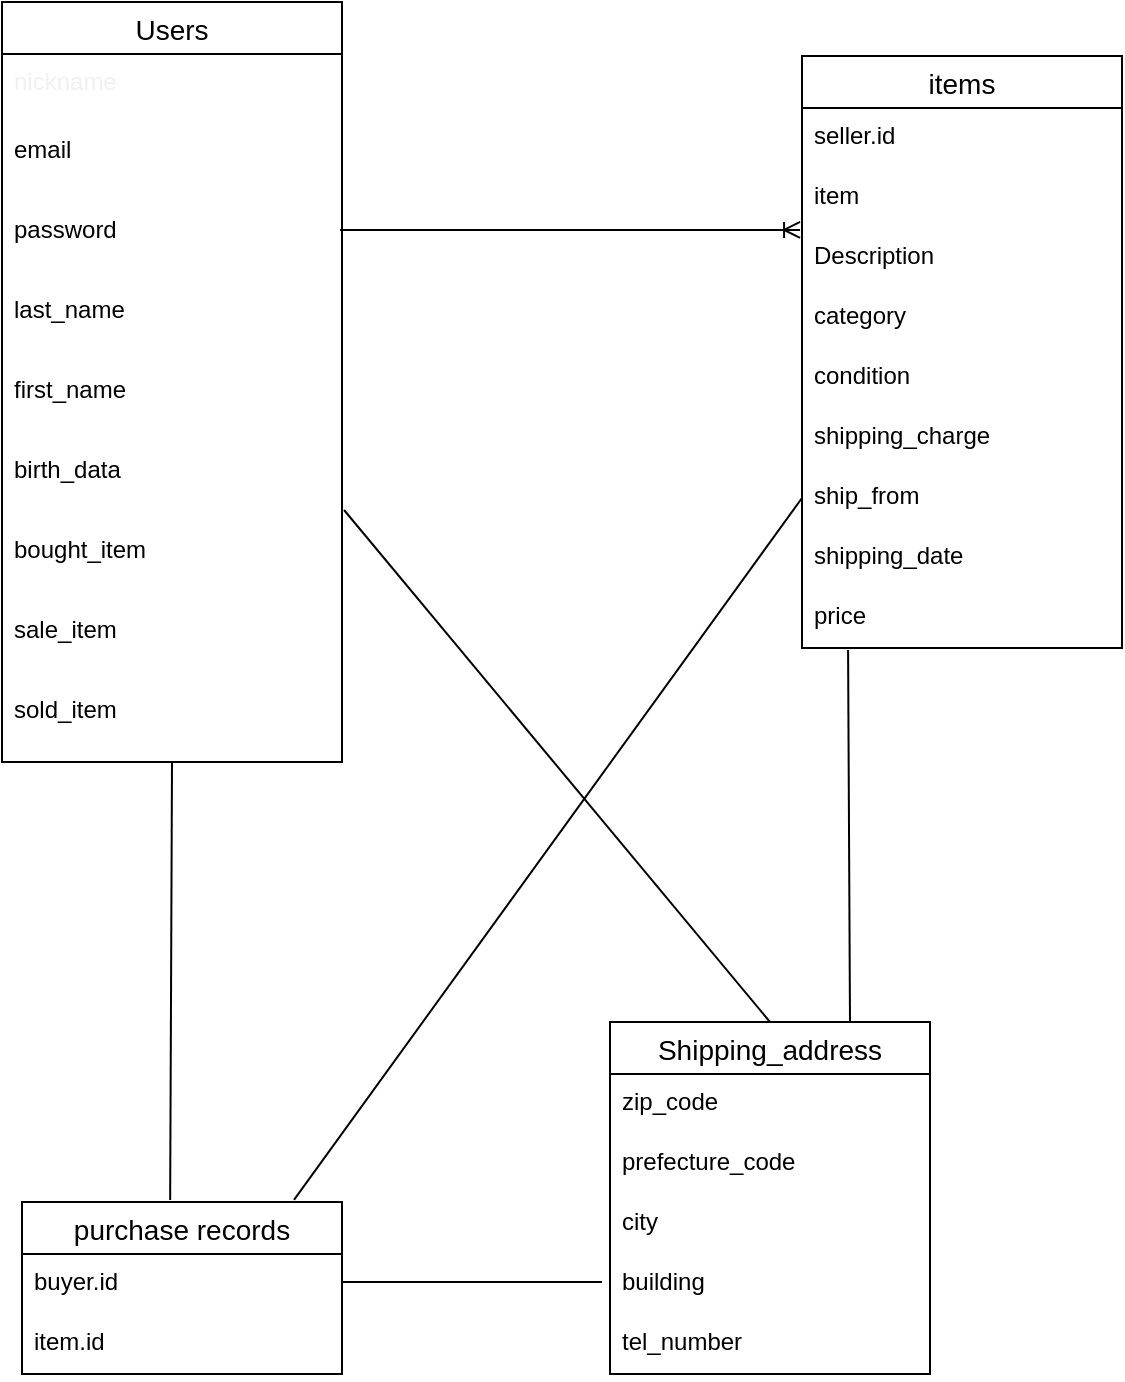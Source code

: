 <mxfile version="13.10.0" type="embed">
    <diagram id="0Mnj3CbQkeVe8acncGgu" name="Page-1">
        <mxGraphModel dx="621" dy="680" grid="1" gridSize="10" guides="1" tooltips="1" connect="1" arrows="1" fold="1" page="1" pageScale="1" pageWidth="827" pageHeight="1169" math="0" shadow="0">
            <root>
                <mxCell id="0"/>
                <mxCell id="1" parent="0"/>
                <mxCell id="2" value="Users" style="swimlane;fontStyle=0;childLayout=stackLayout;horizontal=1;startSize=26;horizontalStack=0;resizeParent=1;resizeParentMax=0;resizeLast=0;collapsible=1;marginBottom=0;align=center;fontSize=14;shadow=0;direction=east;" vertex="1" parent="1">
                    <mxGeometry x="30" y="270" width="170" height="380" as="geometry">
                        <mxRectangle x="30" y="270" width="70" height="26" as="alternateBounds"/>
                    </mxGeometry>
                </mxCell>
                <mxCell id="3" value="nickname" style="text;strokeColor=none;fillColor=none;spacingLeft=4;spacingRight=4;overflow=hidden;rotatable=0;points=[[0,0.5],[1,0.5]];portConstraint=eastwest;fontSize=12;fontColor=#F0F0F0;" vertex="1" parent="2">
                    <mxGeometry y="26" width="170" height="34" as="geometry"/>
                </mxCell>
                <mxCell id="4" value="email" style="text;strokeColor=none;fillColor=none;spacingLeft=4;spacingRight=4;overflow=hidden;rotatable=0;points=[[0,0.5],[1,0.5]];portConstraint=eastwest;fontSize=12;" vertex="1" parent="2">
                    <mxGeometry y="60" width="170" height="40" as="geometry"/>
                </mxCell>
                <mxCell id="5" value="password" style="text;strokeColor=none;fillColor=none;spacingLeft=4;spacingRight=4;overflow=hidden;rotatable=0;points=[[0,0.5],[1,0.5]];portConstraint=eastwest;fontSize=12;" vertex="1" parent="2">
                    <mxGeometry y="100" width="170" height="40" as="geometry"/>
                </mxCell>
                <mxCell id="13" value="last_name" style="text;strokeColor=none;fillColor=none;spacingLeft=4;spacingRight=4;overflow=hidden;rotatable=0;points=[[0,0.5],[1,0.5]];portConstraint=eastwest;fontSize=12;" vertex="1" parent="2">
                    <mxGeometry y="140" width="170" height="40" as="geometry"/>
                </mxCell>
                <mxCell id="14" value="first_name" style="text;strokeColor=none;fillColor=none;spacingLeft=4;spacingRight=4;overflow=hidden;rotatable=0;points=[[0,0.5],[1,0.5]];portConstraint=eastwest;fontSize=12;" vertex="1" parent="2">
                    <mxGeometry y="180" width="170" height="40" as="geometry"/>
                </mxCell>
                <mxCell id="15" value="birth_data" style="text;strokeColor=none;fillColor=none;spacingLeft=4;spacingRight=4;overflow=hidden;rotatable=0;points=[[0,0.5],[1,0.5]];portConstraint=eastwest;fontSize=12;" vertex="1" parent="2">
                    <mxGeometry y="220" width="170" height="40" as="geometry"/>
                </mxCell>
                <mxCell id="16" value="bought_item" style="text;strokeColor=none;fillColor=none;spacingLeft=4;spacingRight=4;overflow=hidden;rotatable=0;points=[[0,0.5],[1,0.5]];portConstraint=eastwest;fontSize=12;" vertex="1" parent="2">
                    <mxGeometry y="260" width="170" height="40" as="geometry"/>
                </mxCell>
                <mxCell id="17" value="sale_item" style="text;strokeColor=none;fillColor=none;spacingLeft=4;spacingRight=4;overflow=hidden;rotatable=0;points=[[0,0.5],[1,0.5]];portConstraint=eastwest;fontSize=12;" vertex="1" parent="2">
                    <mxGeometry y="300" width="170" height="40" as="geometry"/>
                </mxCell>
                <mxCell id="18" value="sold_item" style="text;strokeColor=none;fillColor=none;spacingLeft=4;spacingRight=4;overflow=hidden;rotatable=0;points=[[0,0.5],[1,0.5]];portConstraint=eastwest;fontSize=12;" vertex="1" parent="2">
                    <mxGeometry y="340" width="170" height="40" as="geometry"/>
                </mxCell>
                <mxCell id="19" value="items" style="swimlane;fontStyle=0;childLayout=stackLayout;horizontal=1;startSize=26;horizontalStack=0;resizeParent=1;resizeParentMax=0;resizeLast=0;collapsible=1;marginBottom=0;align=center;fontSize=14;shadow=0;" vertex="1" parent="1">
                    <mxGeometry x="430" y="297" width="160" height="296" as="geometry"/>
                </mxCell>
                <mxCell id="23" value="seller.id" style="text;strokeColor=none;fillColor=none;spacingLeft=4;spacingRight=4;overflow=hidden;rotatable=0;points=[[0,0.5],[1,0.5]];portConstraint=eastwest;fontSize=12;" vertex="1" parent="19">
                    <mxGeometry y="26" width="160" height="30" as="geometry"/>
                </mxCell>
                <mxCell id="24" value="item" style="text;strokeColor=none;fillColor=none;spacingLeft=4;spacingRight=4;overflow=hidden;rotatable=0;points=[[0,0.5],[1,0.5]];portConstraint=eastwest;fontSize=12;" vertex="1" parent="19">
                    <mxGeometry y="56" width="160" height="30" as="geometry"/>
                </mxCell>
                <mxCell id="21" value="Description" style="text;strokeColor=none;fillColor=none;spacingLeft=4;spacingRight=4;overflow=hidden;rotatable=0;points=[[0,0.5],[1,0.5]];portConstraint=eastwest;fontSize=12;" vertex="1" parent="19">
                    <mxGeometry y="86" width="160" height="30" as="geometry"/>
                </mxCell>
                <mxCell id="26" value="category" style="text;strokeColor=none;fillColor=none;spacingLeft=4;spacingRight=4;overflow=hidden;rotatable=0;points=[[0,0.5],[1,0.5]];portConstraint=eastwest;fontSize=12;" vertex="1" parent="19">
                    <mxGeometry y="116" width="160" height="30" as="geometry"/>
                </mxCell>
                <mxCell id="27" value="condition" style="text;strokeColor=none;fillColor=none;spacingLeft=4;spacingRight=4;overflow=hidden;rotatable=0;points=[[0,0.5],[1,0.5]];portConstraint=eastwest;fontSize=12;" vertex="1" parent="19">
                    <mxGeometry y="146" width="160" height="30" as="geometry"/>
                </mxCell>
                <mxCell id="28" value="shipping_charge" style="text;strokeColor=none;fillColor=none;spacingLeft=4;spacingRight=4;overflow=hidden;rotatable=0;points=[[0,0.5],[1,0.5]];portConstraint=eastwest;fontSize=12;" vertex="1" parent="19">
                    <mxGeometry y="176" width="160" height="30" as="geometry"/>
                </mxCell>
                <mxCell id="29" value="ship_from" style="text;strokeColor=none;fillColor=none;spacingLeft=4;spacingRight=4;overflow=hidden;rotatable=0;points=[[0,0.5],[1,0.5]];portConstraint=eastwest;fontSize=12;" vertex="1" parent="19">
                    <mxGeometry y="206" width="160" height="30" as="geometry"/>
                </mxCell>
                <mxCell id="31" value="shipping_date" style="text;strokeColor=none;fillColor=none;spacingLeft=4;spacingRight=4;overflow=hidden;rotatable=0;points=[[0,0.5],[1,0.5]];portConstraint=eastwest;fontSize=12;" vertex="1" parent="19">
                    <mxGeometry y="236" width="160" height="30" as="geometry"/>
                </mxCell>
                <mxCell id="22" value="price" style="text;strokeColor=none;fillColor=none;spacingLeft=4;spacingRight=4;overflow=hidden;rotatable=0;points=[[0,0.5],[1,0.5]];portConstraint=eastwest;fontSize=12;" vertex="1" parent="19">
                    <mxGeometry y="266" width="160" height="30" as="geometry"/>
                </mxCell>
                <mxCell id="32" value="purchase records" style="swimlane;fontStyle=0;childLayout=stackLayout;horizontal=1;startSize=26;horizontalStack=0;resizeParent=1;resizeParentMax=0;resizeLast=0;collapsible=1;marginBottom=0;align=center;fontSize=14;shadow=0;" vertex="1" parent="1">
                    <mxGeometry x="40" y="870" width="160" height="86" as="geometry"/>
                </mxCell>
                <mxCell id="33" value="buyer.id" style="text;strokeColor=none;fillColor=none;spacingLeft=4;spacingRight=4;overflow=hidden;rotatable=0;points=[[0,0.5],[1,0.5]];portConstraint=eastwest;fontSize=12;" vertex="1" parent="32">
                    <mxGeometry y="26" width="160" height="30" as="geometry"/>
                </mxCell>
                <mxCell id="34" value="item.id" style="text;strokeColor=none;fillColor=none;spacingLeft=4;spacingRight=4;overflow=hidden;rotatable=0;points=[[0,0.5],[1,0.5]];portConstraint=eastwest;fontSize=12;" vertex="1" parent="32">
                    <mxGeometry y="56" width="160" height="30" as="geometry"/>
                </mxCell>
                <mxCell id="36" value="Shipping_address" style="swimlane;fontStyle=0;childLayout=stackLayout;horizontal=1;startSize=26;horizontalStack=0;resizeParent=1;resizeParentMax=0;resizeLast=0;collapsible=1;marginBottom=0;align=center;fontSize=14;shadow=0;" vertex="1" parent="1">
                    <mxGeometry x="334" y="780" width="160" height="176" as="geometry"/>
                </mxCell>
                <mxCell id="37" value="zip_code" style="text;strokeColor=none;fillColor=none;spacingLeft=4;spacingRight=4;overflow=hidden;rotatable=0;points=[[0,0.5],[1,0.5]];portConstraint=eastwest;fontSize=12;" vertex="1" parent="36">
                    <mxGeometry y="26" width="160" height="30" as="geometry"/>
                </mxCell>
                <mxCell id="38" value="prefecture_code" style="text;strokeColor=none;fillColor=none;spacingLeft=4;spacingRight=4;overflow=hidden;rotatable=0;points=[[0,0.5],[1,0.5]];portConstraint=eastwest;fontSize=12;" vertex="1" parent="36">
                    <mxGeometry y="56" width="160" height="30" as="geometry"/>
                </mxCell>
                <mxCell id="41" value="city" style="text;strokeColor=none;fillColor=none;spacingLeft=4;spacingRight=4;overflow=hidden;rotatable=0;points=[[0,0.5],[1,0.5]];portConstraint=eastwest;fontSize=12;" vertex="1" parent="36">
                    <mxGeometry y="86" width="160" height="30" as="geometry"/>
                </mxCell>
                <mxCell id="42" value="building" style="text;strokeColor=none;fillColor=none;spacingLeft=4;spacingRight=4;overflow=hidden;rotatable=0;points=[[0,0.5],[1,0.5]];portConstraint=eastwest;fontSize=12;" vertex="1" parent="36">
                    <mxGeometry y="116" width="160" height="30" as="geometry"/>
                </mxCell>
                <mxCell id="39" value="tel_number" style="text;strokeColor=none;fillColor=none;spacingLeft=4;spacingRight=4;overflow=hidden;rotatable=0;points=[[0,0.5],[1,0.5]];portConstraint=eastwest;fontSize=12;" vertex="1" parent="36">
                    <mxGeometry y="146" width="160" height="30" as="geometry"/>
                </mxCell>
                <mxCell id="44" value="" style="edgeStyle=entityRelationEdgeStyle;fontSize=12;html=1;endArrow=ERoneToMany;entryX=-0.006;entryY=0.033;entryDx=0;entryDy=0;entryPerimeter=0;" edge="1" parent="1" target="21">
                    <mxGeometry width="100" height="100" relative="1" as="geometry">
                        <mxPoint x="199" y="384" as="sourcePoint"/>
                        <mxPoint x="370" y="510" as="targetPoint"/>
                    </mxGeometry>
                </mxCell>
                <mxCell id="55" value="" style="endArrow=none;html=1;rounded=0;fontColor=#F0F0F0;exitX=0.463;exitY=-0.012;exitDx=0;exitDy=0;exitPerimeter=0;" edge="1" parent="1" source="32">
                    <mxGeometry relative="1" as="geometry">
                        <mxPoint x="260" y="740" as="sourcePoint"/>
                        <mxPoint x="115" y="650" as="targetPoint"/>
                    </mxGeometry>
                </mxCell>
                <mxCell id="56" value="" style="endArrow=none;html=1;rounded=0;fontColor=#F0F0F0;" edge="1" parent="1">
                    <mxGeometry relative="1" as="geometry">
                        <mxPoint x="200" y="910" as="sourcePoint"/>
                        <mxPoint x="330" y="910" as="targetPoint"/>
                    </mxGeometry>
                </mxCell>
                <mxCell id="57" value="" style="endArrow=none;html=1;rounded=0;fontColor=#F0F0F0;entryX=0.5;entryY=0;entryDx=0;entryDy=0;exitX=1.006;exitY=0.85;exitDx=0;exitDy=0;exitPerimeter=0;" edge="1" parent="1" source="15" target="36">
                    <mxGeometry relative="1" as="geometry">
                        <mxPoint x="260" y="650" as="sourcePoint"/>
                        <mxPoint x="400" y="770" as="targetPoint"/>
                    </mxGeometry>
                </mxCell>
                <mxCell id="58" value="" style="endArrow=none;html=1;rounded=0;fontColor=#F0F0F0;entryX=0.85;entryY=-0.012;entryDx=0;entryDy=0;entryPerimeter=0;exitX=0;exitY=0.5;exitDx=0;exitDy=0;" edge="1" parent="1" source="29" target="32">
                    <mxGeometry relative="1" as="geometry">
                        <mxPoint x="260" y="650" as="sourcePoint"/>
                        <mxPoint x="420" y="650" as="targetPoint"/>
                    </mxGeometry>
                </mxCell>
                <mxCell id="59" value="" style="endArrow=none;html=1;rounded=0;fontColor=#F0F0F0;entryX=0.75;entryY=0;entryDx=0;entryDy=0;exitX=0.144;exitY=1.033;exitDx=0;exitDy=0;exitPerimeter=0;" edge="1" parent="1" source="22" target="36">
                    <mxGeometry relative="1" as="geometry">
                        <mxPoint x="260" y="650" as="sourcePoint"/>
                        <mxPoint x="420" y="650" as="targetPoint"/>
                    </mxGeometry>
                </mxCell>
            </root>
        </mxGraphModel>
    </diagram>
</mxfile>